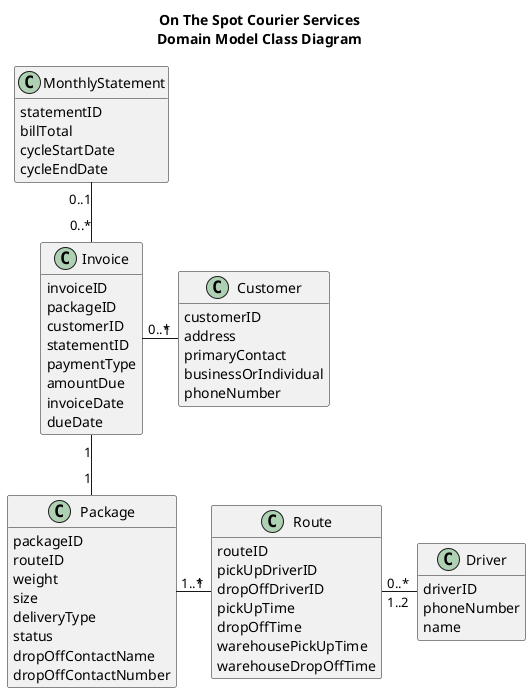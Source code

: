 @startuml

title <b>On The Spot Courier Services</b>\n<b>Domain Model Class Diagram</b>

class Package{
    packageID
    routeID
    weight
    size
    deliveryType
    status
    dropOffContactName
    dropOffContactNumber

}

class Route {
    routeID
    pickUpDriverID
    dropOffDriverID
    pickUpTime
    dropOffTime
    warehousePickUpTime
    warehouseDropOffTime


}

class MonthlyStatement {
    statementID
    billTotal
    cycleStartDate
    cycleEndDate
}

class Invoice{
    invoiceID
    packageID
    customerID
    statementID
    paymentType
    amountDue
    invoiceDate
    dueDate
}

class Driver {
    driverID
    phoneNumber
    name
}

class Customer {
    customerID
    address
    primaryContact
    businessOrIndividual
    phoneNumber
}

MonthlyStatement"0..1"--"0..*"Invoice
Invoice"0..*"-"1"Customer
Invoice"1"--"1"Package
Package"1..*"-"1"Route
Route"0..*"-"1..2"Driver

hide methods

@enduml